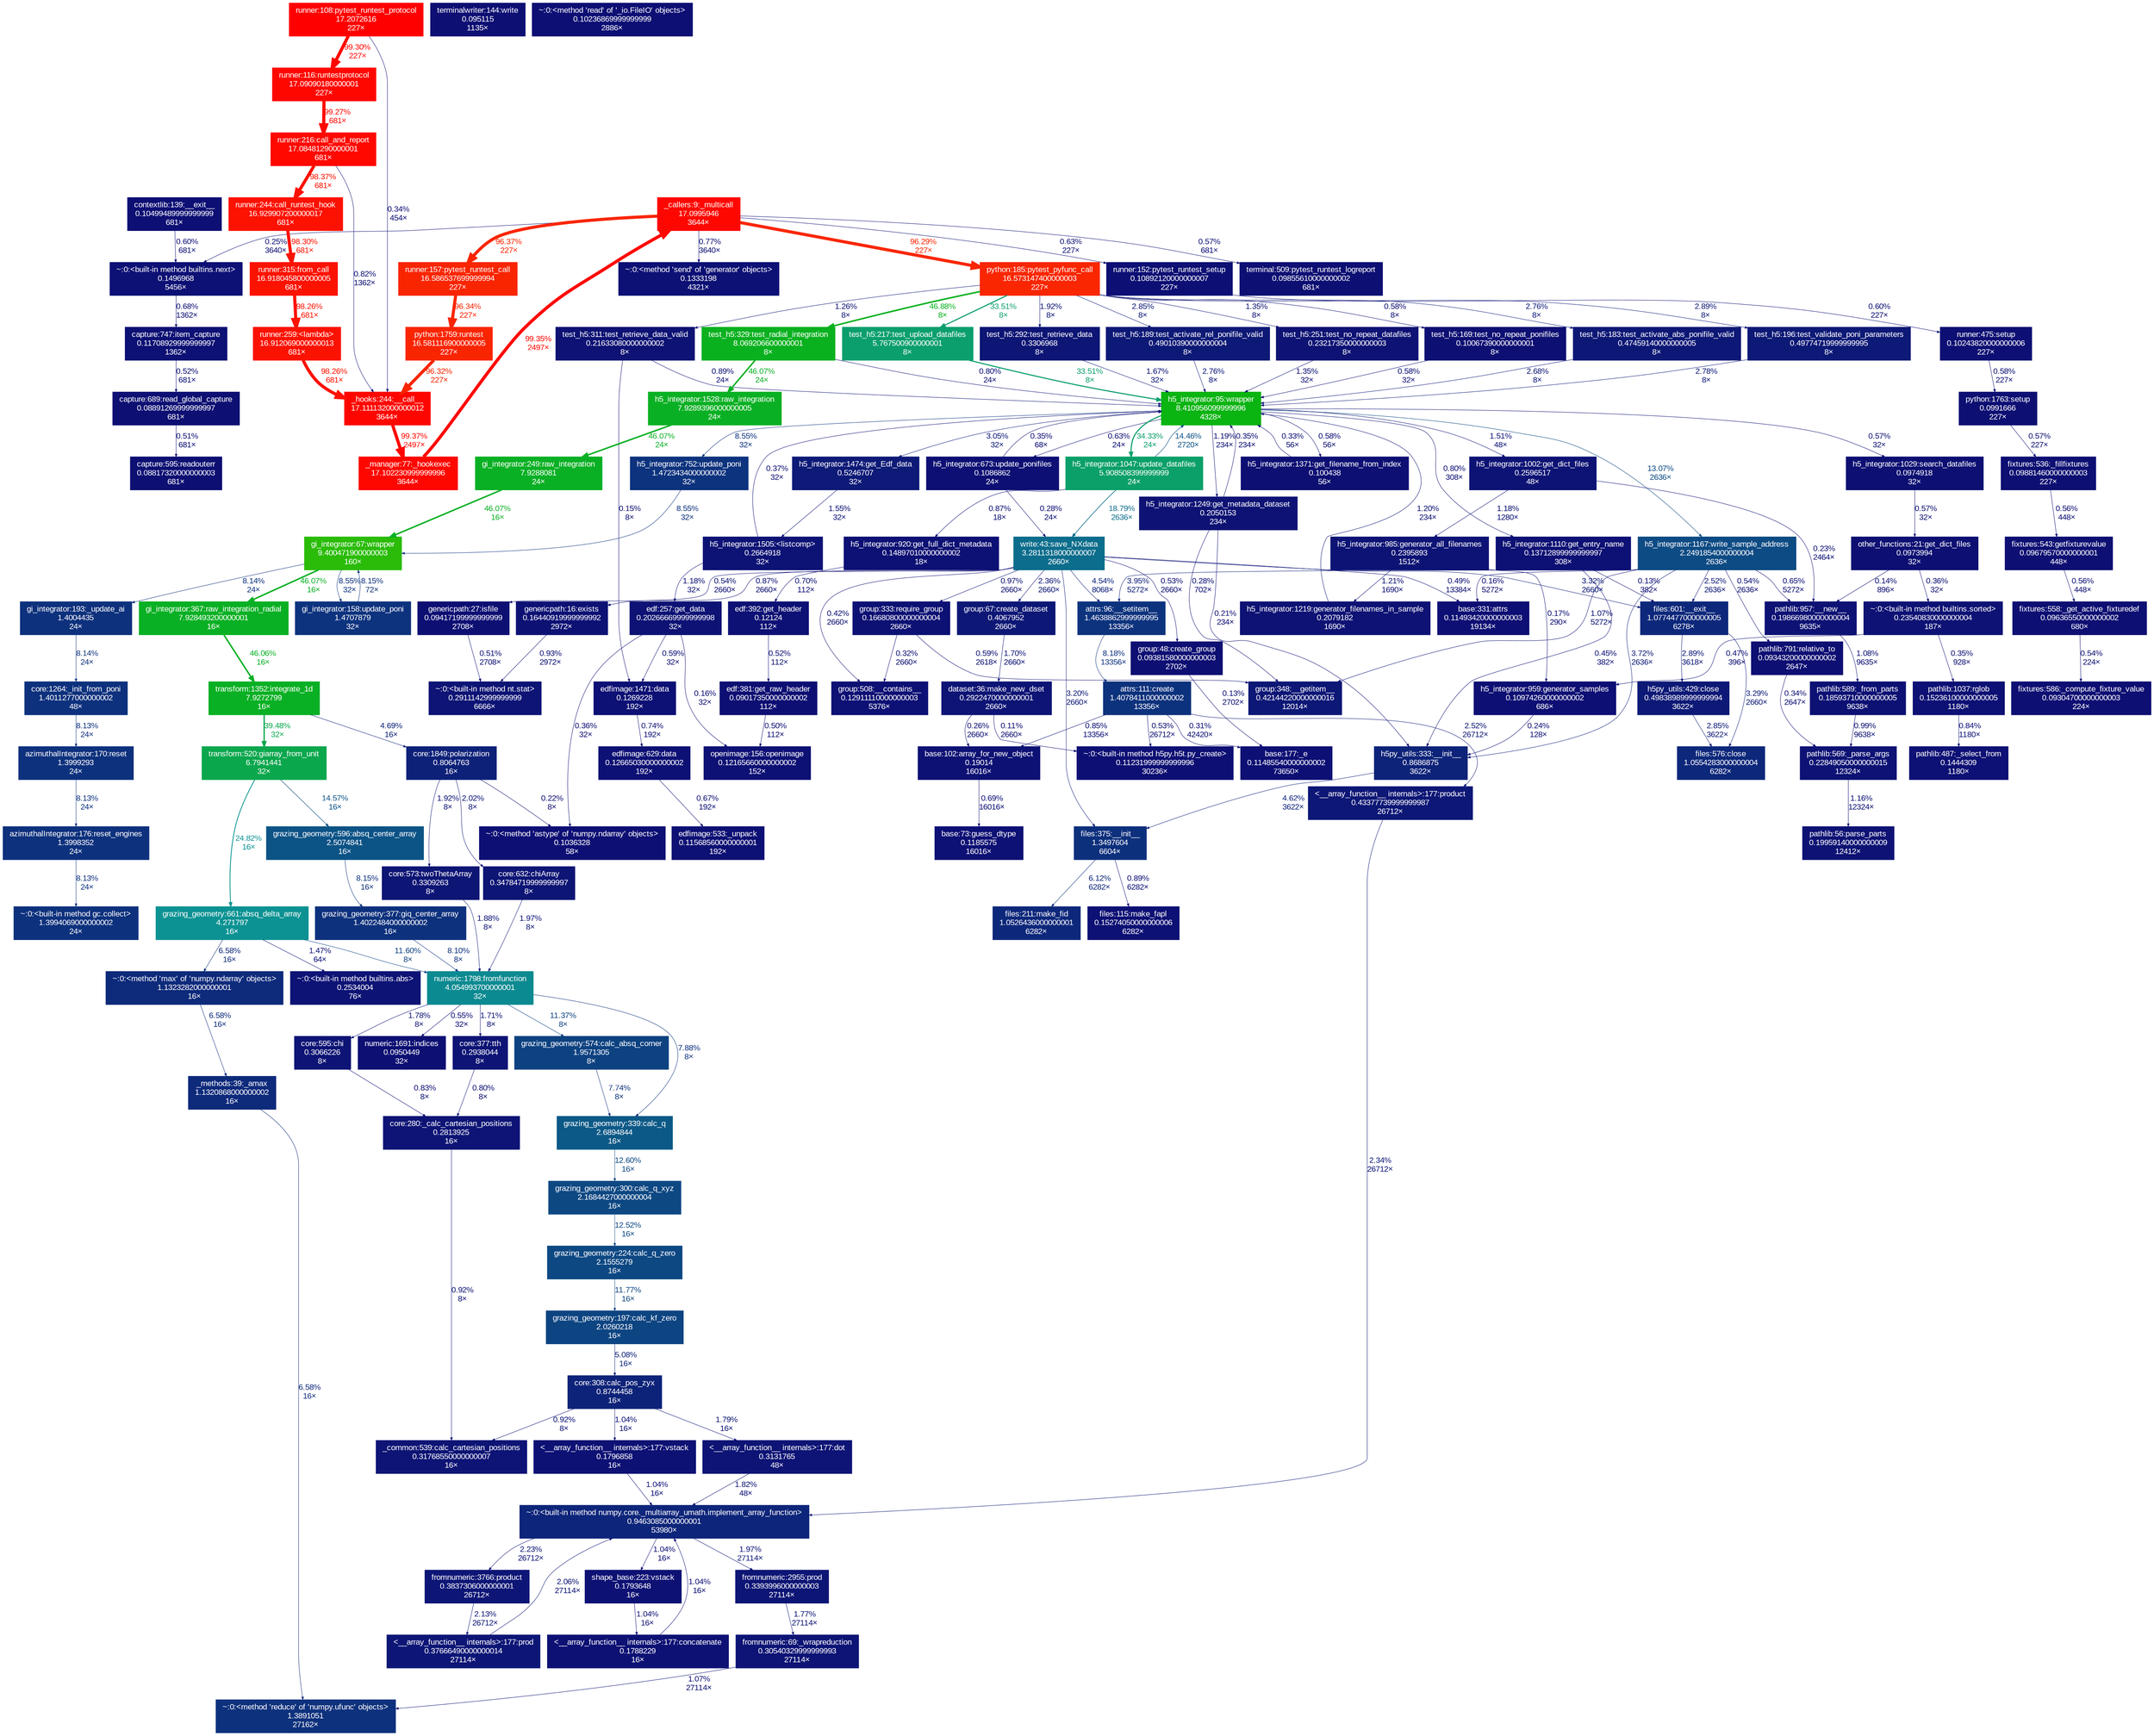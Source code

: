 digraph {
	graph [fontname=Arial, nodesep=0.125, ranksep=0.25];
	node [fontcolor=white, fontname=Arial, height=0, shape=box, style=filled, width=0];
	edge [fontname=Arial];
	66 [color="#0d0f74", fontcolor="#ffffff", fontsize="10.00", label="contextlib:139:__exit__\n0.10499489999999999\n681×", tooltip="C:\\ProgramData\\Anaconda3\\envs\\edgar\\lib\\contextlib.py"];
	66 -> 357 [arrowsize="0.35", color="#0d0f74", fontcolor="#0d0f74", fontsize="10.00", label="0.60%\n681×", labeldistance="0.50", penwidth="0.50"];
	67 [color="#0d1274", fontcolor="#ffffff", fontsize="10.00", label="pathlib:56:parse_parts\n0.19959140000000009\n12412×", tooltip="C:\\ProgramData\\Anaconda3\\envs\\edgar\\lib\\pathlib.py"];
	68 [color="#0d1274", fontcolor="#ffffff", fontsize="10.00", label="pathlib:569:_parse_args\n0.22849050000000015\n12324×", tooltip="C:\\ProgramData\\Anaconda3\\envs\\edgar\\lib\\pathlib.py"];
	68 -> 67 [arrowsize="0.35", color="#0d1274", fontcolor="#0d1274", fontsize="10.00", label="1.16%\n12324×", labeldistance="0.50", penwidth="0.50"];
	69 [color="#0d1074", fontcolor="#ffffff", fontsize="10.00", label="pathlib:1037:rglob\n0.15236100000000005\n1180×", tooltip="C:\\ProgramData\\Anaconda3\\envs\\edgar\\lib\\pathlib.py"];
	69 -> 114 [arrowsize="0.35", color="#0d1074", fontcolor="#0d1074", fontsize="10.00", label="0.84%\n1180×", labeldistance="0.50", penwidth="0.50"];
	76 [color="#0d0f73", fontcolor="#ffffff", fontsize="10.00", label="pathlib:791:relative_to\n0.09343200000000002\n2647×", tooltip="C:\\ProgramData\\Anaconda3\\envs\\edgar\\lib\\pathlib.py"];
	76 -> 68 [arrowsize="0.35", color="#0d0e73", fontcolor="#0d0e73", fontsize="10.00", label="0.34%\n2647×", labeldistance="0.50", penwidth="0.50"];
	80 [color="#ff0000", fontcolor="#ffffff", fontsize="10.00", label="runner:108:pytest_runtest_protocol\n17.2072616\n227×", tooltip="C:\\ProgramData\\Anaconda3\\envs\\edgar\\lib\\site-packages\\_pytest\\runner.py"];
	80 -> 229 [arrowsize="0.35", color="#0d0e73", fontcolor="#0d0e73", fontsize="10.00", label="0.34%\n454×", labeldistance="0.50", penwidth="0.50"];
	80 -> 276 [arrowsize="1.00", color="#fe0700", fontcolor="#fe0700", fontsize="10.00", label="99.30%\n227×", labeldistance="3.97", penwidth="3.97"];
	86 [color="#0d1174", fontcolor="#ffffff", fontsize="10.00", label="pathlib:589:_from_parts\n0.18593710000000005\n9638×", tooltip="C:\\ProgramData\\Anaconda3\\envs\\edgar\\lib\\pathlib.py"];
	86 -> 68 [arrowsize="0.35", color="#0d1174", fontcolor="#0d1174", fontsize="10.00", label="0.99%\n9638×", labeldistance="0.50", penwidth="0.50"];
	87 [color="#0d1274", fontcolor="#ffffff", fontsize="10.00", label="pathlib:957:__new__\n0.19866980000000004\n9635×", tooltip="C:\\ProgramData\\Anaconda3\\envs\\edgar\\lib\\pathlib.py"];
	87 -> 86 [arrowsize="0.35", color="#0d1174", fontcolor="#0d1174", fontsize="10.00", label="1.08%\n9635×", labeldistance="0.50", penwidth="0.50"];
	101 [color="#0d1475", fontcolor="#ffffff", fontsize="10.00", label="~:0:<built-in method nt.stat>\n0.2911142999999999\n6666×", tooltip="~"];
	114 [color="#0d1074", fontcolor="#ffffff", fontsize="10.00", label="pathlib:487:_select_from\n0.1444309\n1180×", tooltip="C:\\ProgramData\\Anaconda3\\envs\\edgar\\lib\\pathlib.py"];
	121 [color="#0d1074", fontcolor="#ffffff", fontsize="10.00", label="h5_integrator:920:get_full_dict_metadata\n0.14897010000000002\n18×", tooltip="C:\\Users\\edgar1993a\\Work Folders\\Documents\\Python\\pyxscat\\pyxscat\\h5_integrator.py"];
	121 -> 481 [arrowsize="0.35", color="#0d1074", fontcolor="#0d1074", fontsize="10.00", label="0.70%\n112×", labeldistance="0.50", penwidth="0.50"];
	124 [color="#0d1976", fontcolor="#ffffff", fontsize="10.00", label="test_h5:189:test_activate_rel_ponifile_valid\n0.49010390000000004\n8×", tooltip="C:\\Users\\edgar1993a\\Work Folders\\Documents\\Python\\pyxscat\\pyxscat\\test\\test_h5.py"];
	124 -> 156 [arrowsize="0.35", color="#0d1876", fontcolor="#0d1876", fontsize="10.00", label="2.76%\n8×", labeldistance="0.50", penwidth="0.50"];
	125 [color="#0d4b84", fontcolor="#ffffff", fontsize="10.00", label="h5_integrator:1167:write_sample_address\n2.2491854000000004\n2636×", tooltip="C:\\Users\\edgar1993a\\Work Folders\\Documents\\Python\\pyxscat\\pyxscat\\h5_integrator.py"];
	125 -> 76 [arrowsize="0.35", color="#0d0f73", fontcolor="#0d0f73", fontsize="10.00", label="0.54%\n2636×", labeldistance="0.50", penwidth="0.50"];
	125 -> 87 [arrowsize="0.35", color="#0d0f74", fontcolor="#0d0f74", fontsize="10.00", label="0.65%\n5272×", labeldistance="0.50", penwidth="0.50"];
	125 -> 469 [arrowsize="0.35", color="#0d1d78", fontcolor="#0d1d78", fontsize="10.00", label="3.72%\n2636×", labeldistance="0.50", penwidth="0.50"];
	125 -> 582 [arrowsize="0.35", color="#0d1174", fontcolor="#0d1174", fontsize="10.00", label="1.07%\n5272×", labeldistance="0.50", penwidth="0.50"];
	125 -> 662 [arrowsize="0.35", color="#0d0d73", fontcolor="#0d0d73", fontsize="10.00", label="0.16%\n5272×", labeldistance="0.50", penwidth="0.50"];
	125 -> 718 [arrowsize="0.35", color="#0d1776", fontcolor="#0d1776", fontsize="10.00", label="2.52%\n2636×", labeldistance="0.50", penwidth="0.50"];
	125 -> 740 [arrowsize="0.35", color="#0d1e78", fontcolor="#0d1e78", fontsize="10.00", label="3.95%\n5272×", labeldistance="0.50", penwidth="0.50"];
	130 [color="#0d0f73", fontcolor="#ffffff", fontsize="10.00", label="other_functions:21:get_dict_files\n0.0973994\n32×", tooltip="C:\\Users\\edgar1993a\\Work Folders\\Documents\\Python\\pyxscat\\pyxscat\\other\\other_functions.py"];
	130 -> 87 [arrowsize="0.35", color="#0d0d73", fontcolor="#0d0d73", fontsize="10.00", label="0.14%\n896×", labeldistance="0.50", penwidth="0.50"];
	130 -> 854 [arrowsize="0.35", color="#0d0e73", fontcolor="#0d0e73", fontsize="10.00", label="0.36%\n32×", labeldistance="0.50", penwidth="0.50"];
	131 [color="#0d1375", fontcolor="#ffffff", fontsize="10.00", label="h5_integrator:1002:get_dict_files\n0.2596517\n48×", tooltip="C:\\Users\\edgar1993a\\Work Folders\\Documents\\Python\\pyxscat\\pyxscat\\h5_integrator.py"];
	131 -> 87 [arrowsize="0.35", color="#0d0e73", fontcolor="#0d0e73", fontsize="10.00", label="0.23%\n2464×", labeldistance="0.50", penwidth="0.50"];
	131 -> 760 [arrowsize="0.35", color="#0d1274", fontcolor="#0d1274", fontsize="10.00", label="1.18%\n1280×", labeldistance="0.50", penwidth="0.50"];
	139 [color="#0d1074", fontcolor="#ffffff", fontsize="10.00", label="h5_integrator:1110:get_entry_name\n0.13712899999999997\n308×", tooltip="C:\\Users\\edgar1993a\\Work Folders\\Documents\\Python\\pyxscat\\pyxscat\\h5_integrator.py"];
	139 -> 469 [arrowsize="0.35", color="#0d0f73", fontcolor="#0d0f73", fontsize="10.00", label="0.45%\n382×", labeldistance="0.50", penwidth="0.50"];
	139 -> 718 [arrowsize="0.35", color="#0d0d73", fontcolor="#0d0d73", fontsize="10.00", label="0.13%\n382×", labeldistance="0.50", penwidth="0.50"];
	156 [color="#0ab411", fontcolor="#ffffff", fontsize="10.00", label="h5_integrator:95:wrapper\n8.410956099999996\n4328×", tooltip="C:\\Users\\edgar1993a\\Work Folders\\Documents\\Python\\pyxscat\\pyxscat\\h5_integrator.py"];
	156 -> 125 [arrowsize="0.36", color="#0d4b84", fontcolor="#0d4b84", fontsize="10.00", label="13.07%\n2636×", labeldistance="0.52", penwidth="0.52"];
	156 -> 131 [arrowsize="0.35", color="#0d1375", fontcolor="#0d1375", fontsize="10.00", label="1.51%\n48×", labeldistance="0.50", penwidth="0.50"];
	156 -> 139 [arrowsize="0.35", color="#0d1074", fontcolor="#0d1074", fontsize="10.00", label="0.80%\n308×", labeldistance="0.50", penwidth="0.50"];
	156 -> 160 [arrowsize="0.35", color="#0d0f74", fontcolor="#0d0f74", fontsize="10.00", label="0.63%\n24×", labeldistance="0.50", penwidth="0.50"];
	156 -> 165 [arrowsize="0.59", color="#0ba069", fontcolor="#0ba069", fontsize="10.00", label="34.33%\n24×", labeldistance="1.37", penwidth="1.37"];
	156 -> 167 [arrowsize="0.35", color="#0d1a77", fontcolor="#0d1a77", fontsize="10.00", label="3.05%\n32×", labeldistance="0.50", penwidth="0.50"];
	156 -> 600 [arrowsize="0.35", color="#0d337e", fontcolor="#0d337e", fontsize="10.00", label="8.55%\n32×", labeldistance="0.50", penwidth="0.50"];
	156 -> 608 [arrowsize="0.35", color="#0d0f73", fontcolor="#0d0f73", fontsize="10.00", label="0.58%\n56×", labeldistance="0.50", penwidth="0.50"];
	156 -> 738 [arrowsize="0.35", color="#0d1274", fontcolor="#0d1274", fontsize="10.00", label="1.19%\n234×", labeldistance="0.50", penwidth="0.50"];
	156 -> 1045 [arrowsize="0.35", color="#0d0f73", fontcolor="#0d0f73", fontsize="10.00", label="0.57%\n32×", labeldistance="0.50", penwidth="0.50"];
	159 [color="#2abc09", fontcolor="#ffffff", fontsize="10.00", label="gi_integrator:67:wrapper\n9.400471900000003\n160×", tooltip="C:\\Users\\edgar1993a\\Work Folders\\Documents\\Python\\pyxscat\\pyxscat\\gi_integrator.py"];
	159 -> 164 [arrowsize="0.35", color="#0d317d", fontcolor="#0d317d", fontsize="10.00", label="8.14%\n24×", labeldistance="0.50", penwidth="0.50"];
	159 -> 168 [arrowsize="0.68", color="#0ab024", fontcolor="#0ab024", fontsize="10.00", label="46.07%\n16×", labeldistance="1.84", penwidth="1.84"];
	159 -> 776 [arrowsize="0.35", color="#0d337e", fontcolor="#0d337e", fontsize="10.00", label="8.55%\n32×", labeldistance="0.50", penwidth="0.50"];
	160 [color="#0d0f74", fontcolor="#ffffff", fontsize="10.00", label="h5_integrator:673:update_ponifiles\n0.1086862\n24×", tooltip="C:\\Users\\edgar1993a\\Work Folders\\Documents\\Python\\pyxscat\\pyxscat\\h5_integrator.py"];
	160 -> 156 [arrowsize="0.35", color="#0d0e73", fontcolor="#0d0e73", fontsize="10.00", label="0.35%\n68×", labeldistance="0.50", penwidth="0.50"];
	160 -> 730 [arrowsize="0.35", color="#0d0e73", fontcolor="#0d0e73", fontsize="10.00", label="0.28%\n24×", labeldistance="0.50", penwidth="0.50"];
	164 [color="#0d317d", fontcolor="#ffffff", fontsize="10.00", label="gi_integrator:193:_update_ai\n1.4004435\n24×", tooltip="C:\\Users\\edgar1993a\\Work Folders\\Documents\\Python\\pyxscat\\pyxscat\\gi_integrator.py"];
	164 -> 747 [arrowsize="0.35", color="#0d317d", fontcolor="#0d317d", fontsize="10.00", label="8.14%\n24×", labeldistance="0.50", penwidth="0.50"];
	165 [color="#0ba069", fontcolor="#ffffff", fontsize="10.00", label="h5_integrator:1047:update_datafiles\n5.908508399999999\n24×", tooltip="C:\\Users\\edgar1993a\\Work Folders\\Documents\\Python\\pyxscat\\pyxscat\\h5_integrator.py"];
	165 -> 121 [arrowsize="0.35", color="#0d1074", fontcolor="#0d1074", fontsize="10.00", label="0.87%\n18×", labeldistance="0.50", penwidth="0.50"];
	165 -> 156 [arrowsize="0.38", color="#0c5285", fontcolor="#0c5285", fontsize="10.00", label="14.46%\n2720×", labeldistance="0.58", penwidth="0.58"];
	165 -> 730 [arrowsize="0.43", color="#0c6c8b", fontcolor="#0c6c8b", fontsize="10.00", label="18.79%\n2636×", labeldistance="0.75", penwidth="0.75"];
	167 [color="#0d1a77", fontcolor="#ffffff", fontsize="10.00", label="h5_integrator:1474:get_Edf_data\n0.5246707\n32×", tooltip="C:\\Users\\edgar1993a\\Work Folders\\Documents\\Python\\pyxscat\\pyxscat\\h5_integrator.py"];
	167 -> 769 [arrowsize="0.35", color="#0d1375", fontcolor="#0d1375", fontsize="10.00", label="1.55%\n32×", labeldistance="0.50", penwidth="0.50"];
	168 [color="#0ab024", fontcolor="#ffffff", fontsize="10.00", label="gi_integrator:367:raw_integration_radial\n7.928493200000001\n16×", tooltip="C:\\Users\\edgar1993a\\Work Folders\\Documents\\Python\\pyxscat\\pyxscat\\gi_integrator.py"];
	168 -> 535 [arrowsize="0.68", color="#0ab024", fontcolor="#0ab024", fontsize="10.00", label="46.06%\n16×", labeldistance="1.84", penwidth="1.84"];
	211 [color="#0d0f73", fontcolor="#ffffff", fontsize="10.00", label="terminalwriter:144:write\n0.095115\n1135×", tooltip="C:\\ProgramData\\Anaconda3\\envs\\edgar\\lib\\site-packages\\_pytest\\_io\\terminalwriter.py"];
	228 [color="#fe0700", fontcolor="#ffffff", fontsize="10.00", label="_manager:77:_hookexec\n17.102230999999996\n3644×", tooltip="C:\\ProgramData\\Anaconda3\\envs\\edgar\\lib\\site-packages\\pluggy\\_manager.py"];
	228 -> 230 [arrowsize="1.00", color="#fe0700", fontcolor="#fe0700", fontsize="10.00", label="99.35%\n2497×", labeldistance="3.97", penwidth="3.97"];
	229 [color="#fe0600", fontcolor="#ffffff", fontsize="10.00", label="_hooks:244:__call__\n17.111132000000012\n3644×", tooltip="C:\\ProgramData\\Anaconda3\\envs\\edgar\\lib\\site-packages\\pluggy\\_hooks.py"];
	229 -> 228 [arrowsize="1.00", color="#fe0700", fontcolor="#fe0700", fontsize="10.00", label="99.37%\n2497×", labeldistance="3.97", penwidth="3.97"];
	230 [color="#fe0700", fontcolor="#ffffff", fontsize="10.00", label="_callers:9:_multicall\n17.0995946\n3644×", tooltip="C:\\ProgramData\\Anaconda3\\envs\\edgar\\lib\\site-packages\\pluggy\\_callers.py"];
	230 -> 240 [arrowsize="0.35", color="#0d0f73", fontcolor="#0d0f73", fontsize="10.00", label="0.57%\n681×", labeldistance="0.50", penwidth="0.50"];
	230 -> 258 [arrowsize="0.98", color="#f92601", fontcolor="#f92601", fontsize="10.00", label="96.29%\n227×", labeldistance="3.85", penwidth="3.85"];
	230 -> 328 [arrowsize="0.35", color="#0d0f74", fontcolor="#0d0f74", fontsize="10.00", label="0.63%\n227×", labeldistance="0.50", penwidth="0.50"];
	230 -> 329 [arrowsize="0.98", color="#f92501", fontcolor="#f92501", fontsize="10.00", label="96.37%\n227×", labeldistance="3.85", penwidth="3.85"];
	230 -> 357 [arrowsize="0.35", color="#0d0e73", fontcolor="#0d0e73", fontsize="10.00", label="0.25%\n3640×", labeldistance="0.50", penwidth="0.50"];
	230 -> 358 [arrowsize="0.35", color="#0d1074", fontcolor="#0d1074", fontsize="10.00", label="0.77%\n3640×", labeldistance="0.50", penwidth="0.50"];
	237 [color="#fe0800", fontcolor="#ffffff", fontsize="10.00", label="runner:216:call_and_report\n17.08481290000001\n681×", tooltip="C:\\ProgramData\\Anaconda3\\envs\\edgar\\lib\\site-packages\\_pytest\\runner.py"];
	237 -> 229 [arrowsize="0.35", color="#0d1074", fontcolor="#0d1074", fontsize="10.00", label="0.82%\n1362×", labeldistance="0.50", penwidth="0.50"];
	237 -> 277 [arrowsize="0.99", color="#fd1100", fontcolor="#fd1100", fontsize="10.00", label="98.37%\n681×", labeldistance="3.93", penwidth="3.93"];
	238 [color="#fc1200", fontcolor="#ffffff", fontsize="10.00", label="runner:259:<lambda>\n16.912069000000013\n681×", tooltip="C:\\ProgramData\\Anaconda3\\envs\\edgar\\lib\\site-packages\\_pytest\\runner.py"];
	238 -> 229 [arrowsize="0.99", color="#fc1200", fontcolor="#fc1200", fontsize="10.00", label="98.26%\n681×", labeldistance="3.93", penwidth="3.93"];
	239 [color="#f92501", fontcolor="#ffffff", fontsize="10.00", label="python:1759:runtest\n16.581116900000005\n227×", tooltip="C:\\ProgramData\\Anaconda3\\envs\\edgar\\lib\\site-packages\\_pytest\\python.py"];
	239 -> 229 [arrowsize="0.98", color="#f92501", fontcolor="#f92501", fontsize="10.00", label="96.32%\n227×", labeldistance="3.85", penwidth="3.85"];
	240 [color="#0d0f73", fontcolor="#ffffff", fontsize="10.00", label="terminal:509:pytest_runtest_logreport\n0.09855610000000002\n681×", tooltip="C:\\ProgramData\\Anaconda3\\envs\\edgar\\lib\\site-packages\\_pytest\\terminal.py"];
	258 [color="#f92601", fontcolor="#ffffff", fontsize="10.00", label="python:185:pytest_pyfunc_call\n16.573147400000003\n227×", tooltip="C:\\ProgramData\\Anaconda3\\envs\\edgar\\lib\\site-packages\\_pytest\\python.py"];
	258 -> 124 [arrowsize="0.35", color="#0d1976", fontcolor="#0d1976", fontsize="10.00", label="2.85%\n8×", labeldistance="0.50", penwidth="0.50"];
	258 -> 460 [arrowsize="0.35", color="#0d1274", fontcolor="#0d1274", fontsize="10.00", label="1.35%\n8×", labeldistance="0.50", penwidth="0.50"];
	258 -> 626 [arrowsize="0.35", color="#0d0f73", fontcolor="#0d0f73", fontsize="10.00", label="0.58%\n8×", labeldistance="0.50", penwidth="0.50"];
	258 -> 757 [arrowsize="0.35", color="#0d1876", fontcolor="#0d1876", fontsize="10.00", label="2.76%\n8×", labeldistance="0.50", penwidth="0.50"];
	258 -> 758 [arrowsize="0.35", color="#0d1976", fontcolor="#0d1976", fontsize="10.00", label="2.89%\n8×", labeldistance="0.50", penwidth="0.50"];
	258 -> 761 [arrowsize="0.58", color="#0b9f6d", fontcolor="#0b9f6d", fontsize="10.00", label="33.51%\n8×", labeldistance="1.34", penwidth="1.34"];
	258 -> 770 [arrowsize="0.35", color="#0d1575", fontcolor="#0d1575", fontsize="10.00", label="1.92%\n8×", labeldistance="0.50", penwidth="0.50"];
	258 -> 771 [arrowsize="0.35", color="#0d1274", fontcolor="#0d1274", fontsize="10.00", label="1.26%\n8×", labeldistance="0.50", penwidth="0.50"];
	258 -> 772 [arrowsize="0.68", color="#0ab11f", fontcolor="#0ab11f", fontsize="10.00", label="46.88%\n8×", labeldistance="1.88", penwidth="1.88"];
	276 [color="#fe0700", fontcolor="#ffffff", fontsize="10.00", label="runner:116:runtestprotocol\n17.09090180000001\n227×", tooltip="C:\\ProgramData\\Anaconda3\\envs\\edgar\\lib\\site-packages\\_pytest\\runner.py"];
	276 -> 237 [arrowsize="1.00", color="#fe0800", fontcolor="#fe0800", fontsize="10.00", label="99.27%\n681×", labeldistance="3.97", penwidth="3.97"];
	277 [color="#fd1100", fontcolor="#ffffff", fontsize="10.00", label="runner:244:call_runtest_hook\n16.929907200000017\n681×", tooltip="C:\\ProgramData\\Anaconda3\\envs\\edgar\\lib\\site-packages\\_pytest\\runner.py"];
	277 -> 332 [arrowsize="0.99", color="#fc1200", fontcolor="#fc1200", fontsize="10.00", label="98.30%\n681×", labeldistance="3.93", penwidth="3.93"];
	294 [color="#0d0f74", fontcolor="#ffffff", fontsize="10.00", label="runner:475:setup\n0.10243820000000006\n227×", tooltip="C:\\ProgramData\\Anaconda3\\envs\\edgar\\lib\\site-packages\\_pytest\\runner.py"];
	294 -> 319 [arrowsize="0.35", color="#0d0f73", fontcolor="#0d0f73", fontsize="10.00", label="0.58%\n227×", labeldistance="0.50", penwidth="0.50"];
	309 [color="#0d1074", fontcolor="#ffffff", fontsize="10.00", label="capture:747:item_capture\n0.11708929999999997\n1362×", tooltip="C:\\ProgramData\\Anaconda3\\envs\\edgar\\lib\\site-packages\\_pytest\\capture.py"];
	309 -> 354 [arrowsize="0.35", color="#0d0f73", fontcolor="#0d0f73", fontsize="10.00", label="0.52%\n681×", labeldistance="0.50", penwidth="0.50"];
	318 [color="#0d0f73", fontcolor="#ffffff", fontsize="10.00", label="fixtures:536:_fillfixtures\n0.09881460000000003\n227×", tooltip="C:\\ProgramData\\Anaconda3\\envs\\edgar\\lib\\site-packages\\_pytest\\fixtures.py"];
	318 -> 790 [arrowsize="0.35", color="#0d0f73", fontcolor="#0d0f73", fontsize="10.00", label="0.56%\n448×", labeldistance="0.50", penwidth="0.50"];
	319 [color="#0d0f73", fontcolor="#ffffff", fontsize="10.00", label="python:1763:setup\n0.0991666\n227×", tooltip="C:\\ProgramData\\Anaconda3\\envs\\edgar\\lib\\site-packages\\_pytest\\python.py"];
	319 -> 318 [arrowsize="0.35", color="#0d0f73", fontcolor="#0d0f73", fontsize="10.00", label="0.57%\n227×", labeldistance="0.50", penwidth="0.50"];
	328 [color="#0d0f74", fontcolor="#ffffff", fontsize="10.00", label="runner:152:pytest_runtest_setup\n0.10892120000000007\n227×", tooltip="C:\\ProgramData\\Anaconda3\\envs\\edgar\\lib\\site-packages\\_pytest\\runner.py"];
	328 -> 294 [arrowsize="0.35", color="#0d0f74", fontcolor="#0d0f74", fontsize="10.00", label="0.60%\n227×", labeldistance="0.50", penwidth="0.50"];
	329 [color="#f92501", fontcolor="#ffffff", fontsize="10.00", label="runner:157:pytest_runtest_call\n16.586537699999994\n227×", tooltip="C:\\ProgramData\\Anaconda3\\envs\\edgar\\lib\\site-packages\\_pytest\\runner.py"];
	329 -> 239 [arrowsize="0.98", color="#f92501", fontcolor="#f92501", fontsize="10.00", label="96.34%\n227×", labeldistance="3.85", penwidth="3.85"];
	332 [color="#fc1200", fontcolor="#ffffff", fontsize="10.00", label="runner:315:from_call\n16.918045800000005\n681×", tooltip="C:\\ProgramData\\Anaconda3\\envs\\edgar\\lib\\site-packages\\_pytest\\runner.py"];
	332 -> 238 [arrowsize="0.99", color="#fc1200", fontcolor="#fc1200", fontsize="10.00", label="98.26%\n681×", labeldistance="3.93", penwidth="3.93"];
	349 [color="#0d0f73", fontcolor="#ffffff", fontsize="10.00", label="capture:595:readouterr\n0.08817320000000003\n681×", tooltip="C:\\ProgramData\\Anaconda3\\envs\\edgar\\lib\\site-packages\\_pytest\\capture.py"];
	354 [color="#0d0f73", fontcolor="#ffffff", fontsize="10.00", label="capture:689:read_global_capture\n0.08891269999999997\n681×", tooltip="C:\\ProgramData\\Anaconda3\\envs\\edgar\\lib\\site-packages\\_pytest\\capture.py"];
	354 -> 349 [arrowsize="0.35", color="#0d0f73", fontcolor="#0d0f73", fontsize="10.00", label="0.51%\n681×", labeldistance="0.50", penwidth="0.50"];
	357 [color="#0d1074", fontcolor="#ffffff", fontsize="10.00", label="~:0:<built-in method builtins.next>\n0.1496968\n5456×", tooltip="~"];
	357 -> 309 [arrowsize="0.35", color="#0d1074", fontcolor="#0d1074", fontsize="10.00", label="0.68%\n1362×", labeldistance="0.50", penwidth="0.50"];
	358 [color="#0d1074", fontcolor="#ffffff", fontsize="10.00", label="~:0:<method 'send' of 'generator' objects>\n0.1333198\n4321×", tooltip="~"];
	406 [color="#0d0f73", fontcolor="#ffffff", fontsize="10.00", label="genericpath:27:isfile\n0.09417199999999999\n2708×", tooltip="C:\\ProgramData\\Anaconda3\\envs\\edgar\\lib\\genericpath.py"];
	406 -> 101 [arrowsize="0.35", color="#0d0f73", fontcolor="#0d0f73", fontsize="10.00", label="0.51%\n2708×", labeldistance="0.50", penwidth="0.50"];
	407 [color="#0d1174", fontcolor="#ffffff", fontsize="10.00", label="genericpath:16:exists\n0.16440919999999992\n2972×", tooltip="C:\\ProgramData\\Anaconda3\\envs\\edgar\\lib\\genericpath.py"];
	407 -> 101 [arrowsize="0.35", color="#0d1174", fontcolor="#0d1174", fontsize="10.00", label="0.93%\n2972×", labeldistance="0.50", penwidth="0.50"];
	435 [color="#0d0f74", fontcolor="#ffffff", fontsize="10.00", label="~:0:<method 'read' of '_io.FileIO' objects>\n0.10236869999999999\n2886×", tooltip="~"];
	440 [color="#0d1074", fontcolor="#ffffff", fontsize="10.00", label="edfimage:533:_unpack\n0.11568560000000001\n192×", tooltip="C:\\ProgramData\\Anaconda3\\envs\\edgar\\lib\\site-packages\\fabio\\edfimage.py"];
	460 [color="#0d1274", fontcolor="#ffffff", fontsize="10.00", label="test_h5:251:test_no_repeat_datafiles\n0.23217350000000003\n8×", tooltip="C:\\Users\\edgar1993a\\Work Folders\\Documents\\Python\\pyxscat\\pyxscat\\test\\test_h5.py"];
	460 -> 156 [arrowsize="0.35", color="#0d1274", fontcolor="#0d1274", fontsize="10.00", label="1.35%\n32×", labeldistance="0.50", penwidth="0.50"];
	465 [color="#0d1575", fontcolor="#ffffff", fontsize="10.00", label="core:573:twoThetaArray\n0.3309263\n8×", tooltip="C:\\ProgramData\\Anaconda3\\envs\\edgar\\lib\\site-packages\\pyFAI\\geometry\\core.py"];
	465 -> 1104 [arrowsize="0.35", color="#0d1575", fontcolor="#0d1575", fontsize="10.00", label="1.88%\n8×", labeldistance="0.50", penwidth="0.50"];
	466 [color="#0d1575", fontcolor="#ffffff", fontsize="10.00", label="core:632:chiArray\n0.34784719999999997\n8×", tooltip="C:\\ProgramData\\Anaconda3\\envs\\edgar\\lib\\site-packages\\pyFAI\\geometry\\core.py"];
	466 -> 1104 [arrowsize="0.35", color="#0d1575", fontcolor="#0d1575", fontsize="10.00", label="1.97%\n8×", labeldistance="0.50", penwidth="0.50"];
	467 [color="#0d2179", fontcolor="#ffffff", fontsize="10.00", label="core:1849:polarization\n0.8064763\n16×", tooltip="C:\\ProgramData\\Anaconda3\\envs\\edgar\\lib\\site-packages\\pyFAI\\geometry\\core.py"];
	467 -> 465 [arrowsize="0.35", color="#0d1575", fontcolor="#0d1575", fontsize="10.00", label="1.92%\n8×", labeldistance="0.50", penwidth="0.50"];
	467 -> 466 [arrowsize="0.35", color="#0d1575", fontcolor="#0d1575", fontsize="10.00", label="2.02%\n8×", labeldistance="0.50", penwidth="0.50"];
	467 -> 1096 [arrowsize="0.35", color="#0d0e73", fontcolor="#0d0e73", fontsize="10.00", label="0.22%\n8×", labeldistance="0.50", penwidth="0.50"];
	469 [color="#0d2379", fontcolor="#ffffff", fontsize="10.00", label="h5py_utils:333:__init__\n0.8686875\n3622×", tooltip="C:\\ProgramData\\Anaconda3\\envs\\edgar\\lib\\site-packages\\silx\\io\\h5py_utils.py"];
	469 -> 564 [arrowsize="0.35", color="#0d2179", fontcolor="#0d2179", fontsize="10.00", label="4.62%\n3622×", labeldistance="0.50", penwidth="0.50"];
	474 [color="#0d317d", fontcolor="#ffffff", fontsize="10.00", label="azimuthalIntegrator:176:reset_engines\n1.3998352\n24×", tooltip="C:\\ProgramData\\Anaconda3\\envs\\edgar\\lib\\site-packages\\pyFAI\\azimuthalIntegrator.py"];
	474 -> 983 [arrowsize="0.35", color="#0d317d", fontcolor="#0d317d", fontsize="10.00", label="8.13%\n24×", labeldistance="0.50", penwidth="0.50"];
	479 [color="#0d1475", fontcolor="#ffffff", fontsize="10.00", label="fromnumeric:69:_wrapreduction\n0.30540329999999993\n27114×", tooltip="C:\\ProgramData\\Anaconda3\\envs\\edgar\\lib\\site-packages\\numpy\\core\\fromnumeric.py"];
	479 -> 817 [arrowsize="0.35", color="#0d1174", fontcolor="#0d1174", fontsize="10.00", label="1.07%\n27114×", labeldistance="0.50", penwidth="0.50"];
	481 [color="#0d1074", fontcolor="#ffffff", fontsize="10.00", label="edf:392:get_header\n0.12124\n112×", tooltip="C:\\Users\\edgar1993a\\Work Folders\\Documents\\Python\\pyxscat\\pyxscat\\edf.py"];
	481 -> 1032 [arrowsize="0.35", color="#0d0f73", fontcolor="#0d0f73", fontsize="10.00", label="0.52%\n112×", labeldistance="0.50", penwidth="0.50"];
	535 [color="#0ab024", fontcolor="#ffffff", fontsize="10.00", label="transform:1352:integrate_1d\n7.9272799\n16×", tooltip="C:\\ProgramData\\Anaconda3\\envs\\edgar\\lib\\site-packages\\pygix\\transform.py"];
	535 -> 467 [arrowsize="0.35", color="#0d2179", fontcolor="#0d2179", fontsize="10.00", label="4.69%\n16×", labeldistance="0.50", penwidth="0.50"];
	535 -> 1160 [arrowsize="0.63", color="#0ba74d", fontcolor="#0ba74d", fontsize="10.00", label="39.48%\n32×", labeldistance="1.58", penwidth="1.58"];
	564 [color="#0d307d", fontcolor="#ffffff", fontsize="10.00", label="files:375:__init__\n1.3497604\n6604×", tooltip="C:\\ProgramData\\Anaconda3\\envs\\edgar\\lib\\site-packages\\h5py\\_hl\\files.py"];
	564 -> 660 [arrowsize="0.35", color="#0d287b", fontcolor="#0d287b", fontsize="10.00", label="6.12%\n6282×", labeldistance="0.50", penwidth="0.50"];
	564 -> 728 [arrowsize="0.35", color="#0d1074", fontcolor="#0d1074", fontsize="10.00", label="0.89%\n6282×", labeldistance="0.50", penwidth="0.50"];
	578 [color="#0d1074", fontcolor="#ffffff", fontsize="10.00", label="base:73:guess_dtype\n0.1185575\n16016×", tooltip="C:\\ProgramData\\Anaconda3\\envs\\edgar\\lib\\site-packages\\h5py\\_hl\\base.py"];
	579 [color="#0d1174", fontcolor="#ffffff", fontsize="10.00", label="base:102:array_for_new_object\n0.19014\n16016×", tooltip="C:\\ProgramData\\Anaconda3\\envs\\edgar\\lib\\site-packages\\h5py\\_hl\\base.py"];
	579 -> 578 [arrowsize="0.35", color="#0d1074", fontcolor="#0d1074", fontsize="10.00", label="0.69%\n16016×", labeldistance="0.50", penwidth="0.50"];
	580 [color="#0d0f74", fontcolor="#ffffff", fontsize="10.00", label="base:177:_e\n0.11485540000000002\n73650×", tooltip="C:\\ProgramData\\Anaconda3\\envs\\edgar\\lib\\site-packages\\h5py\\_hl\\base.py"];
	582 [color="#0d1776", fontcolor="#ffffff", fontsize="10.00", label="group:348:__getitem__\n0.42144220000000016\n12014×", tooltip="C:\\ProgramData\\Anaconda3\\envs\\edgar\\lib\\site-packages\\h5py\\_hl\\group.py"];
	583 [color="#0d327d", fontcolor="#ffffff", fontsize="10.00", label="attrs:111:create\n1.4078411000000002\n13356×", tooltip="C:\\ProgramData\\Anaconda3\\envs\\edgar\\lib\\site-packages\\h5py\\_hl\\attrs.py"];
	583 -> 579 [arrowsize="0.35", color="#0d1074", fontcolor="#0d1074", fontsize="10.00", label="0.85%\n13356×", labeldistance="0.50", penwidth="0.50"];
	583 -> 580 [arrowsize="0.35", color="#0d0e73", fontcolor="#0d0e73", fontsize="10.00", label="0.31%\n42420×", labeldistance="0.50", penwidth="0.50"];
	583 -> 703 [arrowsize="0.35", color="#0d1776", fontcolor="#0d1776", fontsize="10.00", label="2.52%\n26712×", labeldistance="0.50", penwidth="0.50"];
	583 -> 821 [arrowsize="0.35", color="#0d0f73", fontcolor="#0d0f73", fontsize="10.00", label="0.53%\n26712×", labeldistance="0.50", penwidth="0.50"];
	594 [color="#0d1475", fontcolor="#ffffff", fontsize="10.00", label="dataset:36:make_new_dset\n0.2922470000000001\n2660×", tooltip="C:\\ProgramData\\Anaconda3\\envs\\edgar\\lib\\site-packages\\h5py\\_hl\\dataset.py"];
	594 -> 579 [arrowsize="0.35", color="#0d0e73", fontcolor="#0d0e73", fontsize="10.00", label="0.26%\n2660×", labeldistance="0.50", penwidth="0.50"];
	594 -> 821 [arrowsize="0.35", color="#0d0d73", fontcolor="#0d0d73", fontsize="10.00", label="0.11%\n2660×", labeldistance="0.50", penwidth="0.50"];
	600 [color="#0d337e", fontcolor="#ffffff", fontsize="10.00", label="h5_integrator:752:update_poni\n1.4723434000000002\n32×", tooltip="C:\\Users\\edgar1993a\\Work Folders\\Documents\\Python\\pyxscat\\pyxscat\\h5_integrator.py"];
	600 -> 159 [arrowsize="0.35", color="#0d337e", fontcolor="#0d337e", fontsize="10.00", label="8.55%\n32×", labeldistance="0.50", penwidth="0.50"];
	605 [color="#0d1174", fontcolor="#ffffff", fontsize="10.00", label="group:333:require_group\n0.16680800000000004\n2660×", tooltip="C:\\ProgramData\\Anaconda3\\envs\\edgar\\lib\\site-packages\\h5py\\_hl\\group.py"];
	605 -> 582 [arrowsize="0.35", color="#0d0f74", fontcolor="#0d0f74", fontsize="10.00", label="0.59%\n2618×", labeldistance="0.50", penwidth="0.50"];
	605 -> 664 [arrowsize="0.35", color="#0d0e73", fontcolor="#0d0e73", fontsize="10.00", label="0.32%\n2660×", labeldistance="0.50", penwidth="0.50"];
	607 [color="#0d1074", fontcolor="#ffffff", fontsize="10.00", label="openimage:156:openimage\n0.12165660000000002\n152×", tooltip="C:\\ProgramData\\Anaconda3\\envs\\edgar\\lib\\site-packages\\fabio\\openimage.py"];
	608 [color="#0d0f73", fontcolor="#ffffff", fontsize="10.00", label="h5_integrator:1371:get_filename_from_index\n0.100438\n56×", tooltip="C:\\Users\\edgar1993a\\Work Folders\\Documents\\Python\\pyxscat\\pyxscat\\h5_integrator.py"];
	608 -> 156 [arrowsize="0.35", color="#0d0e73", fontcolor="#0d0e73", fontsize="10.00", label="0.33%\n56×", labeldistance="0.50", penwidth="0.50"];
	610 [color="#0d1174", fontcolor="#ffffff", fontsize="10.00", label="shape_base:223:vstack\n0.1793648\n16×", tooltip="C:\\ProgramData\\Anaconda3\\envs\\edgar\\lib\\site-packages\\numpy\\core\\shape_base.py"];
	610 -> 809 [arrowsize="0.35", color="#0d1174", fontcolor="#0d1174", fontsize="10.00", label="1.04%\n16×", labeldistance="0.50", penwidth="0.50"];
	626 [color="#0d0f73", fontcolor="#ffffff", fontsize="10.00", label="test_h5:169:test_no_repeat_ponifiles\n0.10067390000000001\n8×", tooltip="C:\\Users\\edgar1993a\\Work Folders\\Documents\\Python\\pyxscat\\pyxscat\\test\\test_h5.py"];
	626 -> 156 [arrowsize="0.35", color="#0d0f73", fontcolor="#0d0f73", fontsize="10.00", label="0.58%\n32×", labeldistance="0.50", penwidth="0.50"];
	638 [color="#0d0f73", fontcolor="#ffffff", fontsize="10.00", label="numeric:1691:indices\n0.0950449\n32×", tooltip="C:\\ProgramData\\Anaconda3\\envs\\edgar\\lib\\site-packages\\numpy\\core\\numeric.py"];
	660 [color="#0d287b", fontcolor="#ffffff", fontsize="10.00", label="files:211:make_fid\n1.0526436000000001\n6282×", tooltip="C:\\ProgramData\\Anaconda3\\envs\\edgar\\lib\\site-packages\\h5py\\_hl\\files.py"];
	662 [color="#0d0f74", fontcolor="#ffffff", fontsize="10.00", label="base:331:attrs\n0.11493420000000003\n19134×", tooltip="C:\\ProgramData\\Anaconda3\\envs\\edgar\\lib\\site-packages\\h5py\\_hl\\base.py"];
	663 [color="#0d0f73", fontcolor="#ffffff", fontsize="10.00", label="group:48:create_group\n0.09381580000000003\n2702×", tooltip="C:\\ProgramData\\Anaconda3\\envs\\edgar\\lib\\site-packages\\h5py\\_hl\\group.py"];
	663 -> 580 [arrowsize="0.35", color="#0d0d73", fontcolor="#0d0d73", fontsize="10.00", label="0.13%\n2702×", labeldistance="0.50", penwidth="0.50"];
	664 [color="#0d1074", fontcolor="#ffffff", fontsize="10.00", label="group:508:__contains__\n0.12911110000000003\n5376×", tooltip="C:\\ProgramData\\Anaconda3\\envs\\edgar\\lib\\site-packages\\h5py\\_hl\\group.py"];
	668 [color="#0d0f73", fontcolor="#ffffff", fontsize="10.00", label="fixtures:586:_compute_fixture_value\n0.09304700000000003\n224×", tooltip="C:\\ProgramData\\Anaconda3\\envs\\edgar\\lib\\site-packages\\_pytest\\fixtures.py"];
	696 [color="#0d317d", fontcolor="#ffffff", fontsize="10.00", label="grazing_geometry:377:giq_center_array\n1.4022484000000002\n16×", tooltip="C:\\ProgramData\\Anaconda3\\envs\\edgar\\lib\\site-packages\\pygix\\grazing_geometry.py"];
	696 -> 1104 [arrowsize="0.35", color="#0d317d", fontcolor="#0d317d", fontsize="10.00", label="8.10%\n8×", labeldistance="0.50", penwidth="0.50"];
	697 [color="#0c9293", fontcolor="#ffffff", fontsize="10.00", label="grazing_geometry:661:absq_delta_array\n4.271797\n16×", tooltip="C:\\ProgramData\\Anaconda3\\envs\\edgar\\lib\\site-packages\\pygix\\grazing_geometry.py"];
	697 -> 1104 [arrowsize="0.35", color="#0d4382", fontcolor="#0d4382", fontsize="10.00", label="11.60%\n8×", labeldistance="0.50", penwidth="0.50"];
	697 -> 1109 [arrowsize="0.35", color="#0d2a7b", fontcolor="#0d2a7b", fontsize="10.00", label="6.58%\n16×", labeldistance="0.50", penwidth="0.50"];
	697 -> 1188 [arrowsize="0.35", color="#0d1375", fontcolor="#0d1375", fontsize="10.00", label="1.47%\n64×", labeldistance="0.50", penwidth="0.50"];
	700 [color="#0d1575", fontcolor="#ffffff", fontsize="10.00", label="fromnumeric:2955:prod\n0.3393996000000003\n27114×", tooltip="C:\\ProgramData\\Anaconda3\\envs\\edgar\\lib\\site-packages\\numpy\\core\\fromnumeric.py"];
	700 -> 479 [arrowsize="0.35", color="#0d1475", fontcolor="#0d1475", fontsize="10.00", label="1.77%\n27114×", labeldistance="0.50", penwidth="0.50"];
	702 [color="#0d1676", fontcolor="#ffffff", fontsize="10.00", label="<__array_function__ internals>:177:prod\n0.37666490000000014\n27114×", tooltip="<__array_function__ internals>"];
	702 -> 704 [arrowsize="0.35", color="#0d1575", fontcolor="#0d1575", fontsize="10.00", label="2.06%\n27114×", labeldistance="0.50", penwidth="0.50"];
	703 [color="#0d1776", fontcolor="#ffffff", fontsize="10.00", label="<__array_function__ internals>:177:product\n0.43377739999999987\n26712×", tooltip="<__array_function__ internals>"];
	703 -> 704 [arrowsize="0.35", color="#0d1776", fontcolor="#0d1776", fontsize="10.00", label="2.34%\n26712×", labeldistance="0.50", penwidth="0.50"];
	704 [color="#0d257a", fontcolor="#ffffff", fontsize="10.00", label="~:0:<built-in method numpy.core._multiarray_umath.implement_array_function>\n0.9463085000000001\n53980×", tooltip="~"];
	704 -> 610 [arrowsize="0.35", color="#0d1174", fontcolor="#0d1174", fontsize="10.00", label="1.04%\n16×", labeldistance="0.50", penwidth="0.50"];
	704 -> 700 [arrowsize="0.35", color="#0d1575", fontcolor="#0d1575", fontsize="10.00", label="1.97%\n27114×", labeldistance="0.50", penwidth="0.50"];
	704 -> 705 [arrowsize="0.35", color="#0d1676", fontcolor="#0d1676", fontsize="10.00", label="2.23%\n26712×", labeldistance="0.50", penwidth="0.50"];
	705 [color="#0d1676", fontcolor="#ffffff", fontsize="10.00", label="fromnumeric:3766:product\n0.3837306000000001\n26712×", tooltip="C:\\ProgramData\\Anaconda3\\envs\\edgar\\lib\\site-packages\\numpy\\core\\fromnumeric.py"];
	705 -> 702 [arrowsize="0.35", color="#0d1675", fontcolor="#0d1675", fontsize="10.00", label="2.13%\n26712×", labeldistance="0.50", penwidth="0.50"];
	714 [color="#0d1776", fontcolor="#ffffff", fontsize="10.00", label="group:67:create_dataset\n0.4067952\n2660×", tooltip="C:\\ProgramData\\Anaconda3\\envs\\edgar\\lib\\site-packages\\h5py\\_hl\\group.py"];
	714 -> 594 [arrowsize="0.35", color="#0d1475", fontcolor="#0d1475", fontsize="10.00", label="1.70%\n2660×", labeldistance="0.50", penwidth="0.50"];
	717 [color="#0d287b", fontcolor="#ffffff", fontsize="10.00", label="files:576:close\n1.0554283000000004\n6282×", tooltip="C:\\ProgramData\\Anaconda3\\envs\\edgar\\lib\\site-packages\\h5py\\_hl\\files.py"];
	718 [color="#0d287b", fontcolor="#ffffff", fontsize="10.00", label="files:601:__exit__\n1.0774477000000005\n6278×", tooltip="C:\\ProgramData\\Anaconda3\\envs\\edgar\\lib\\site-packages\\h5py\\_hl\\files.py"];
	718 -> 717 [arrowsize="0.35", color="#0d1b77", fontcolor="#0d1b77", fontsize="10.00", label="3.29%\n2660×", labeldistance="0.50", penwidth="0.50"];
	718 -> 731 [arrowsize="0.35", color="#0d1976", fontcolor="#0d1976", fontsize="10.00", label="2.89%\n3618×", labeldistance="0.50", penwidth="0.50"];
	728 [color="#0d1074", fontcolor="#ffffff", fontsize="10.00", label="files:115:make_fapl\n0.15274050000000006\n6282×", tooltip="C:\\ProgramData\\Anaconda3\\envs\\edgar\\lib\\site-packages\\h5py\\_hl\\files.py"];
	730 [color="#0c6d8c", fontcolor="#ffffff", fontsize="10.00", label="write:43:save_NXdata\n3.2811318000000007\n2660×", tooltip="C:\\ProgramData\\Anaconda3\\envs\\edgar\\lib\\site-packages\\silx\\io\\nxdata\\write.py"];
	730 -> 406 [arrowsize="0.35", color="#0d0f73", fontcolor="#0d0f73", fontsize="10.00", label="0.54%\n2660×", labeldistance="0.50", penwidth="0.50"];
	730 -> 407 [arrowsize="0.35", color="#0d1074", fontcolor="#0d1074", fontsize="10.00", label="0.87%\n2660×", labeldistance="0.50", penwidth="0.50"];
	730 -> 564 [arrowsize="0.35", color="#0d1a77", fontcolor="#0d1a77", fontsize="10.00", label="3.20%\n2660×", labeldistance="0.50", penwidth="0.50"];
	730 -> 605 [arrowsize="0.35", color="#0d1174", fontcolor="#0d1174", fontsize="10.00", label="0.97%\n2660×", labeldistance="0.50", penwidth="0.50"];
	730 -> 662 [arrowsize="0.35", color="#0d0f73", fontcolor="#0d0f73", fontsize="10.00", label="0.49%\n13384×", labeldistance="0.50", penwidth="0.50"];
	730 -> 663 [arrowsize="0.35", color="#0d0f73", fontcolor="#0d0f73", fontsize="10.00", label="0.53%\n2660×", labeldistance="0.50", penwidth="0.50"];
	730 -> 664 [arrowsize="0.35", color="#0d0e73", fontcolor="#0d0e73", fontsize="10.00", label="0.42%\n2660×", labeldistance="0.50", penwidth="0.50"];
	730 -> 714 [arrowsize="0.35", color="#0d1776", fontcolor="#0d1776", fontsize="10.00", label="2.36%\n2660×", labeldistance="0.50", penwidth="0.50"];
	730 -> 718 [arrowsize="0.35", color="#0d1b77", fontcolor="#0d1b77", fontsize="10.00", label="3.32%\n2660×", labeldistance="0.50", penwidth="0.50"];
	730 -> 740 [arrowsize="0.35", color="#0d2079", fontcolor="#0d2079", fontsize="10.00", label="4.54%\n8068×", labeldistance="0.50", penwidth="0.50"];
	731 [color="#0d1976", fontcolor="#ffffff", fontsize="10.00", label="h5py_utils:429:close\n0.49838989999999994\n3622×", tooltip="C:\\ProgramData\\Anaconda3\\envs\\edgar\\lib\\site-packages\\silx\\io\\h5py_utils.py"];
	731 -> 717 [arrowsize="0.35", color="#0d1976", fontcolor="#0d1976", fontsize="10.00", label="2.85%\n3622×", labeldistance="0.50", penwidth="0.50"];
	736 [color="#0d0f74", fontcolor="#ffffff", fontsize="10.00", label="h5_integrator:959:generator_samples\n0.10974260000000002\n686×", tooltip="C:\\Users\\edgar1993a\\Work Folders\\Documents\\Python\\pyxscat\\pyxscat\\h5_integrator.py"];
	736 -> 469 [arrowsize="0.35", color="#0d0e73", fontcolor="#0d0e73", fontsize="10.00", label="0.24%\n128×", labeldistance="0.50", penwidth="0.50"];
	738 [color="#0d1274", fontcolor="#ffffff", fontsize="10.00", label="h5_integrator:1249:get_metadata_dataset\n0.2050153\n234×", tooltip="C:\\Users\\edgar1993a\\Work Folders\\Documents\\Python\\pyxscat\\pyxscat\\h5_integrator.py"];
	738 -> 156 [arrowsize="0.35", color="#0d0e73", fontcolor="#0d0e73", fontsize="10.00", label="0.35%\n234×", labeldistance="0.50", penwidth="0.50"];
	738 -> 469 [arrowsize="0.35", color="#0d0e73", fontcolor="#0d0e73", fontsize="10.00", label="0.21%\n234×", labeldistance="0.50", penwidth="0.50"];
	738 -> 582 [arrowsize="0.35", color="#0d0e73", fontcolor="#0d0e73", fontsize="10.00", label="0.28%\n702×", labeldistance="0.50", penwidth="0.50"];
	740 [color="#0d337e", fontcolor="#ffffff", fontsize="10.00", label="attrs:96:__setitem__\n1.4638862999999995\n13356×", tooltip="C:\\ProgramData\\Anaconda3\\envs\\edgar\\lib\\site-packages\\h5py\\_hl\\attrs.py"];
	740 -> 583 [arrowsize="0.35", color="#0d327d", fontcolor="#0d327d", fontsize="10.00", label="8.18%\n13356×", labeldistance="0.50", penwidth="0.50"];
	747 [color="#0d317d", fontcolor="#ffffff", fontsize="10.00", label="core:1264:_init_from_poni\n1.4011277000000002\n48×", tooltip="C:\\ProgramData\\Anaconda3\\envs\\edgar\\lib\\site-packages\\pyFAI\\geometry\\core.py"];
	747 -> 751 [arrowsize="0.35", color="#0d317d", fontcolor="#0d317d", fontsize="10.00", label="8.13%\n24×", labeldistance="0.50", penwidth="0.50"];
	751 [color="#0d317d", fontcolor="#ffffff", fontsize="10.00", label="azimuthalIntegrator:170:reset\n1.3999293\n24×", tooltip="C:\\ProgramData\\Anaconda3\\envs\\edgar\\lib\\site-packages\\pyFAI\\azimuthalIntegrator.py"];
	751 -> 474 [arrowsize="0.35", color="#0d317d", fontcolor="#0d317d", fontsize="10.00", label="8.13%\n24×", labeldistance="0.50", penwidth="0.50"];
	757 [color="#0d1876", fontcolor="#ffffff", fontsize="10.00", label="test_h5:183:test_activate_abs_ponifile_valid\n0.47459140000000005\n8×", tooltip="C:\\Users\\edgar1993a\\Work Folders\\Documents\\Python\\pyxscat\\pyxscat\\test\\test_h5.py"];
	757 -> 156 [arrowsize="0.35", color="#0d1876", fontcolor="#0d1876", fontsize="10.00", label="2.68%\n8×", labeldistance="0.50", penwidth="0.50"];
	758 [color="#0d1976", fontcolor="#ffffff", fontsize="10.00", label="test_h5:196:test_validate_poni_parameters\n0.49774719999999995\n8×", tooltip="C:\\Users\\edgar1993a\\Work Folders\\Documents\\Python\\pyxscat\\pyxscat\\test\\test_h5.py"];
	758 -> 156 [arrowsize="0.35", color="#0d1876", fontcolor="#0d1876", fontsize="10.00", label="2.78%\n8×", labeldistance="0.50", penwidth="0.50"];
	760 [color="#0d1375", fontcolor="#ffffff", fontsize="10.00", label="h5_integrator:985:generator_all_filenames\n0.2395893\n1512×", tooltip="C:\\Users\\edgar1993a\\Work Folders\\Documents\\Python\\pyxscat\\pyxscat\\h5_integrator.py"];
	760 -> 736 [arrowsize="0.35", color="#0d0d73", fontcolor="#0d0d73", fontsize="10.00", label="0.17%\n290×", labeldistance="0.50", penwidth="0.50"];
	760 -> 766 [arrowsize="0.35", color="#0d1274", fontcolor="#0d1274", fontsize="10.00", label="1.21%\n1690×", labeldistance="0.50", penwidth="0.50"];
	761 [color="#0b9f6d", fontcolor="#ffffff", fontsize="10.00", label="test_h5:217:test_upload_datafiles\n5.767500900000001\n8×", tooltip="C:\\Users\\edgar1993a\\Work Folders\\Documents\\Python\\pyxscat\\pyxscat\\test\\test_h5.py"];
	761 -> 156 [arrowsize="0.58", color="#0b9f6d", fontcolor="#0b9f6d", fontsize="10.00", label="33.51%\n8×", labeldistance="1.34", penwidth="1.34"];
	766 [color="#0d1274", fontcolor="#ffffff", fontsize="10.00", label="h5_integrator:1219:generator_filenames_in_sample\n0.2079182\n1690×", tooltip="C:\\Users\\edgar1993a\\Work Folders\\Documents\\Python\\pyxscat\\pyxscat\\h5_integrator.py"];
	766 -> 156 [arrowsize="0.35", color="#0d1274", fontcolor="#0d1274", fontsize="10.00", label="1.20%\n234×", labeldistance="0.50", penwidth="0.50"];
	769 [color="#0d1375", fontcolor="#ffffff", fontsize="10.00", label="h5_integrator:1505:<listcomp>\n0.2664918\n32×", tooltip="C:\\Users\\edgar1993a\\Work Folders\\Documents\\Python\\pyxscat\\pyxscat\\h5_integrator.py"];
	769 -> 156 [arrowsize="0.35", color="#0d0e73", fontcolor="#0d0e73", fontsize="10.00", label="0.37%\n32×", labeldistance="0.50", penwidth="0.50"];
	769 -> 1033 [arrowsize="0.35", color="#0d1274", fontcolor="#0d1274", fontsize="10.00", label="1.18%\n32×", labeldistance="0.50", penwidth="0.50"];
	770 [color="#0d1575", fontcolor="#ffffff", fontsize="10.00", label="test_h5:292:test_retrieve_data\n0.3306968\n8×", tooltip="C:\\Users\\edgar1993a\\Work Folders\\Documents\\Python\\pyxscat\\pyxscat\\test\\test_h5.py"];
	770 -> 156 [arrowsize="0.35", color="#0d1475", fontcolor="#0d1475", fontsize="10.00", label="1.67%\n32×", labeldistance="0.50", penwidth="0.50"];
	771 [color="#0d1274", fontcolor="#ffffff", fontsize="10.00", label="test_h5:311:test_retrieve_data_valid\n0.21633080000000002\n8×", tooltip="C:\\Users\\edgar1993a\\Work Folders\\Documents\\Python\\pyxscat\\pyxscat\\test\\test_h5.py"];
	771 -> 156 [arrowsize="0.35", color="#0d1074", fontcolor="#0d1074", fontsize="10.00", label="0.89%\n24×", labeldistance="0.50", penwidth="0.50"];
	771 -> 1038 [arrowsize="0.35", color="#0d0d73", fontcolor="#0d0d73", fontsize="10.00", label="0.15%\n8×", labeldistance="0.50", penwidth="0.50"];
	772 [color="#0ab11f", fontcolor="#ffffff", fontsize="10.00", label="test_h5:329:test_radial_integration\n8.069206600000001\n8×", tooltip="C:\\Users\\edgar1993a\\Work Folders\\Documents\\Python\\pyxscat\\pyxscat\\test\\test_h5.py"];
	772 -> 156 [arrowsize="0.35", color="#0d1074", fontcolor="#0d1074", fontsize="10.00", label="0.80%\n24×", labeldistance="0.50", penwidth="0.50"];
	772 -> 778 [arrowsize="0.68", color="#0ab024", fontcolor="#0ab024", fontsize="10.00", label="46.07%\n24×", labeldistance="1.84", penwidth="1.84"];
	776 [color="#0d337e", fontcolor="#ffffff", fontsize="10.00", label="gi_integrator:158:update_poni\n1.4707879\n32×", tooltip="C:\\Users\\edgar1993a\\Work Folders\\Documents\\Python\\pyxscat\\pyxscat\\gi_integrator.py"];
	776 -> 159 [arrowsize="0.35", color="#0d317d", fontcolor="#0d317d", fontsize="10.00", label="8.15%\n72×", labeldistance="0.50", penwidth="0.50"];
	777 [color="#0ab024", fontcolor="#ffffff", fontsize="10.00", label="gi_integrator:249:raw_integration\n7.9288081\n24×", tooltip="C:\\Users\\edgar1993a\\Work Folders\\Documents\\Python\\pyxscat\\pyxscat\\gi_integrator.py"];
	777 -> 159 [arrowsize="0.68", color="#0ab024", fontcolor="#0ab024", fontsize="10.00", label="46.07%\n16×", labeldistance="1.84", penwidth="1.84"];
	778 [color="#0ab024", fontcolor="#ffffff", fontsize="10.00", label="h5_integrator:1528:raw_integration\n7.9289396000000005\n24×", tooltip="C:\\Users\\edgar1993a\\Work Folders\\Documents\\Python\\pyxscat\\pyxscat\\h5_integrator.py"];
	778 -> 777 [arrowsize="0.68", color="#0ab024", fontcolor="#0ab024", fontsize="10.00", label="46.07%\n24×", labeldistance="1.84", penwidth="1.84"];
	785 [color="#0d0f73", fontcolor="#ffffff", fontsize="10.00", label="fixtures:558:_get_active_fixturedef\n0.09636550000000002\n680×", tooltip="C:\\ProgramData\\Anaconda3\\envs\\edgar\\lib\\site-packages\\_pytest\\fixtures.py"];
	785 -> 668 [arrowsize="0.35", color="#0d0f73", fontcolor="#0d0f73", fontsize="10.00", label="0.54%\n224×", labeldistance="0.50", penwidth="0.50"];
	790 [color="#0d0f73", fontcolor="#ffffff", fontsize="10.00", label="fixtures:543:getfixturevalue\n0.09679570000000001\n448×", tooltip="C:\\ProgramData\\Anaconda3\\envs\\edgar\\lib\\site-packages\\_pytest\\fixtures.py"];
	790 -> 785 [arrowsize="0.35", color="#0d0f73", fontcolor="#0d0f73", fontsize="10.00", label="0.56%\n448×", labeldistance="0.50", penwidth="0.50"];
	809 [color="#0d1174", fontcolor="#ffffff", fontsize="10.00", label="<__array_function__ internals>:177:concatenate\n0.1788229\n16×", tooltip="<__array_function__ internals>"];
	809 -> 704 [arrowsize="0.35", color="#0d1174", fontcolor="#0d1174", fontsize="10.00", label="1.04%\n16×", labeldistance="0.50", penwidth="0.50"];
	812 [color="#0d1475", fontcolor="#ffffff", fontsize="10.00", label="<__array_function__ internals>:177:dot\n0.3131765\n48×", tooltip="<__array_function__ internals>"];
	812 -> 704 [arrowsize="0.35", color="#0d1475", fontcolor="#0d1475", fontsize="10.00", label="1.82%\n48×", labeldistance="0.50", penwidth="0.50"];
	815 [color="#0d1174", fontcolor="#ffffff", fontsize="10.00", label="<__array_function__ internals>:177:vstack\n0.1796858\n16×", tooltip="<__array_function__ internals>"];
	815 -> 704 [arrowsize="0.35", color="#0d1174", fontcolor="#0d1174", fontsize="10.00", label="1.04%\n16×", labeldistance="0.50", penwidth="0.50"];
	817 [color="#0d317d", fontcolor="#ffffff", fontsize="10.00", label="~:0:<method 'reduce' of 'numpy.ufunc' objects>\n1.3891051\n27162×", tooltip="~"];
	819 [color="#0d2a7b", fontcolor="#ffffff", fontsize="10.00", label="_methods:39:_amax\n1.1320868000000002\n16×", tooltip="C:\\ProgramData\\Anaconda3\\envs\\edgar\\lib\\site-packages\\numpy\\core\\_methods.py"];
	819 -> 817 [arrowsize="0.35", color="#0d2a7b", fontcolor="#0d2a7b", fontsize="10.00", label="6.58%\n16×", labeldistance="0.50", penwidth="0.50"];
	821 [color="#0d0f74", fontcolor="#ffffff", fontsize="10.00", label="~:0:<built-in method h5py.h5t.py_create>\n0.11231999999999996\n30236×", tooltip="~"];
	839 [color="#0d2379", fontcolor="#ffffff", fontsize="10.00", label="core:308:calc_pos_zyx\n0.8744458\n16×", tooltip="C:\\ProgramData\\Anaconda3\\envs\\edgar\\lib\\site-packages\\pyFAI\\geometry\\core.py"];
	839 -> 812 [arrowsize="0.35", color="#0d1475", fontcolor="#0d1475", fontsize="10.00", label="1.79%\n16×", labeldistance="0.50", penwidth="0.50"];
	839 -> 815 [arrowsize="0.35", color="#0d1174", fontcolor="#0d1174", fontsize="10.00", label="1.04%\n16×", labeldistance="0.50", penwidth="0.50"];
	839 -> 1199 [arrowsize="0.35", color="#0d1174", fontcolor="#0d1174", fontsize="10.00", label="0.92%\n8×", labeldistance="0.50", penwidth="0.50"];
	854 [color="#0d1274", fontcolor="#ffffff", fontsize="10.00", label="~:0:<built-in method builtins.sorted>\n0.23540830000000004\n187×", tooltip="~"];
	854 -> 69 [arrowsize="0.35", color="#0d0e73", fontcolor="#0d0e73", fontsize="10.00", label="0.35%\n928×", labeldistance="0.50", penwidth="0.50"];
	854 -> 736 [arrowsize="0.35", color="#0d0f73", fontcolor="#0d0f73", fontsize="10.00", label="0.47%\n396×", labeldistance="0.50", penwidth="0.50"];
	983 [color="#0d317d", fontcolor="#ffffff", fontsize="10.00", label="~:0:<built-in method gc.collect>\n1.3994069000000002\n24×", tooltip="~"];
	1032 [color="#0d0f73", fontcolor="#ffffff", fontsize="10.00", label="edf:381:get_raw_header\n0.09017350000000002\n112×", tooltip="C:\\Users\\edgar1993a\\Work Folders\\Documents\\Python\\pyxscat\\pyxscat\\edf.py"];
	1032 -> 607 [arrowsize="0.35", color="#0d0f73", fontcolor="#0d0f73", fontsize="10.00", label="0.50%\n112×", labeldistance="0.50", penwidth="0.50"];
	1033 [color="#0d1274", fontcolor="#ffffff", fontsize="10.00", label="edf:257:get_data\n0.20266669999999998\n32×", tooltip="C:\\Users\\edgar1993a\\Work Folders\\Documents\\Python\\pyxscat\\pyxscat\\edf.py"];
	1033 -> 607 [arrowsize="0.35", color="#0d0d73", fontcolor="#0d0d73", fontsize="10.00", label="0.16%\n32×", labeldistance="0.50", penwidth="0.50"];
	1033 -> 1038 [arrowsize="0.35", color="#0d0f74", fontcolor="#0d0f74", fontsize="10.00", label="0.59%\n32×", labeldistance="0.50", penwidth="0.50"];
	1033 -> 1096 [arrowsize="0.35", color="#0d0e73", fontcolor="#0d0e73", fontsize="10.00", label="0.36%\n32×", labeldistance="0.50", penwidth="0.50"];
	1037 [color="#0d1074", fontcolor="#ffffff", fontsize="10.00", label="edfimage:629:data\n0.12665030000000002\n192×", tooltip="C:\\ProgramData\\Anaconda3\\envs\\edgar\\lib\\site-packages\\fabio\\edfimage.py"];
	1037 -> 440 [arrowsize="0.35", color="#0d1074", fontcolor="#0d1074", fontsize="10.00", label="0.67%\n192×", labeldistance="0.50", penwidth="0.50"];
	1038 [color="#0d1074", fontcolor="#ffffff", fontsize="10.00", label="edfimage:1471:data\n0.1269228\n192×", tooltip="C:\\ProgramData\\Anaconda3\\envs\\edgar\\lib\\site-packages\\fabio\\edfimage.py"];
	1038 -> 1037 [arrowsize="0.35", color="#0d1074", fontcolor="#0d1074", fontsize="10.00", label="0.74%\n192×", labeldistance="0.50", penwidth="0.50"];
	1045 [color="#0d0f73", fontcolor="#ffffff", fontsize="10.00", label="h5_integrator:1029:search_datafiles\n0.0974918\n32×", tooltip="C:\\Users\\edgar1993a\\Work Folders\\Documents\\Python\\pyxscat\\pyxscat\\h5_integrator.py"];
	1045 -> 130 [arrowsize="0.35", color="#0d0f73", fontcolor="#0d0f73", fontsize="10.00", label="0.57%\n32×", labeldistance="0.50", penwidth="0.50"];
	1096 [color="#0d0f74", fontcolor="#ffffff", fontsize="10.00", label="~:0:<method 'astype' of 'numpy.ndarray' objects>\n0.1036328\n58×", tooltip="~"];
	1104 [color="#0c8a91", fontcolor="#ffffff", fontsize="10.00", label="numeric:1798:fromfunction\n4.054993700000001\n32×", tooltip="C:\\ProgramData\\Anaconda3\\envs\\edgar\\lib\\site-packages\\numpy\\core\\numeric.py"];
	1104 -> 638 [arrowsize="0.35", color="#0d0f73", fontcolor="#0d0f73", fontsize="10.00", label="0.55%\n32×", labeldistance="0.50", penwidth="0.50"];
	1104 -> 1170 [arrowsize="0.35", color="#0d307d", fontcolor="#0d307d", fontsize="10.00", label="7.88%\n8×", labeldistance="0.50", penwidth="0.50"];
	1104 -> 1171 [arrowsize="0.35", color="#0d4281", fontcolor="#0d4281", fontsize="10.00", label="11.37%\n8×", labeldistance="0.50", penwidth="0.50"];
	1104 -> 1178 [arrowsize="0.35", color="#0d1475", fontcolor="#0d1475", fontsize="10.00", label="1.71%\n8×", labeldistance="0.50", penwidth="0.50"];
	1104 -> 1179 [arrowsize="0.35", color="#0d1475", fontcolor="#0d1475", fontsize="10.00", label="1.78%\n8×", labeldistance="0.50", penwidth="0.50"];
	1109 [color="#0d2a7b", fontcolor="#ffffff", fontsize="10.00", label="~:0:<method 'max' of 'numpy.ndarray' objects>\n1.1323282000000001\n16×", tooltip="~"];
	1109 -> 819 [arrowsize="0.35", color="#0d2a7b", fontcolor="#0d2a7b", fontsize="10.00", label="6.58%\n16×", labeldistance="0.50", penwidth="0.50"];
	1158 [color="#0d1475", fontcolor="#ffffff", fontsize="10.00", label="core:280:_calc_cartesian_positions\n0.2813925\n16×", tooltip="C:\\ProgramData\\Anaconda3\\envs\\edgar\\lib\\site-packages\\pyFAI\\geometry\\core.py"];
	1158 -> 1199 [arrowsize="0.35", color="#0d1174", fontcolor="#0d1174", fontsize="10.00", label="0.92%\n8×", labeldistance="0.50", penwidth="0.50"];
	1160 [color="#0ba74d", fontcolor="#ffffff", fontsize="10.00", label="transform:520:giarray_from_unit\n6.7941441\n32×", tooltip="C:\\ProgramData\\Anaconda3\\envs\\edgar\\lib\\site-packages\\pygix\\transform.py"];
	1160 -> 697 [arrowsize="0.50", color="#0c9293", fontcolor="#0c9293", fontsize="10.00", label="24.82%\n16×", labeldistance="0.99", penwidth="0.99"];
	1160 -> 1172 [arrowsize="0.38", color="#0c5386", fontcolor="#0c5386", fontsize="10.00", label="14.57%\n16×", labeldistance="0.58", penwidth="0.58"];
	1166 [color="#0d4482", fontcolor="#ffffff", fontsize="10.00", label="grazing_geometry:197:calc_kf_zero\n2.0260218\n16×", tooltip="C:\\ProgramData\\Anaconda3\\envs\\edgar\\lib\\site-packages\\pygix\\grazing_geometry.py"];
	1166 -> 839 [arrowsize="0.35", color="#0d2379", fontcolor="#0d2379", fontsize="10.00", label="5.08%\n16×", labeldistance="0.50", penwidth="0.50"];
	1167 [color="#0d4883", fontcolor="#ffffff", fontsize="10.00", label="grazing_geometry:224:calc_q_zero\n2.1555279\n16×", tooltip="C:\\ProgramData\\Anaconda3\\envs\\edgar\\lib\\site-packages\\pygix\\grazing_geometry.py"];
	1167 -> 1166 [arrowsize="0.35", color="#0d4482", fontcolor="#0d4482", fontsize="10.00", label="11.77%\n16×", labeldistance="0.50", penwidth="0.50"];
	1168 [color="#0d4883", fontcolor="#ffffff", fontsize="10.00", label="grazing_geometry:300:calc_q_xyz\n2.1684427000000004\n16×", tooltip="C:\\ProgramData\\Anaconda3\\envs\\edgar\\lib\\site-packages\\pygix\\grazing_geometry.py"];
	1168 -> 1167 [arrowsize="0.35", color="#0d4883", fontcolor="#0d4883", fontsize="10.00", label="12.52%\n16×", labeldistance="0.50", penwidth="0.50"];
	1170 [color="#0c5987", fontcolor="#ffffff", fontsize="10.00", label="grazing_geometry:339:calc_q\n2.6894844\n16×", tooltip="C:\\ProgramData\\Anaconda3\\envs\\edgar\\lib\\site-packages\\pygix\\grazing_geometry.py"];
	1170 -> 1168 [arrowsize="0.35", color="#0d4883", fontcolor="#0d4883", fontsize="10.00", label="12.60%\n16×", labeldistance="0.50", penwidth="0.50"];
	1171 [color="#0d4281", fontcolor="#ffffff", fontsize="10.00", label="grazing_geometry:574:calc_absq_corner\n1.9571305\n8×", tooltip="C:\\ProgramData\\Anaconda3\\envs\\edgar\\lib\\site-packages\\pygix\\grazing_geometry.py"];
	1171 -> 1170 [arrowsize="0.35", color="#0d2f7d", fontcolor="#0d2f7d", fontsize="10.00", label="7.74%\n8×", labeldistance="0.50", penwidth="0.50"];
	1172 [color="#0c5386", fontcolor="#ffffff", fontsize="10.00", label="grazing_geometry:596:absq_center_array\n2.5074841\n16×", tooltip="C:\\ProgramData\\Anaconda3\\envs\\edgar\\lib\\site-packages\\pygix\\grazing_geometry.py"];
	1172 -> 696 [arrowsize="0.35", color="#0d317d", fontcolor="#0d317d", fontsize="10.00", label="8.15%\n16×", labeldistance="0.50", penwidth="0.50"];
	1178 [color="#0d1475", fontcolor="#ffffff", fontsize="10.00", label="core:377:tth\n0.2938044\n8×", tooltip="C:\\ProgramData\\Anaconda3\\envs\\edgar\\lib\\site-packages\\pyFAI\\geometry\\core.py"];
	1178 -> 1158 [arrowsize="0.35", color="#0d1074", fontcolor="#0d1074", fontsize="10.00", label="0.80%\n8×", labeldistance="0.50", penwidth="0.50"];
	1179 [color="#0d1475", fontcolor="#ffffff", fontsize="10.00", label="core:595:chi\n0.3066226\n8×", tooltip="C:\\ProgramData\\Anaconda3\\envs\\edgar\\lib\\site-packages\\pyFAI\\geometry\\core.py"];
	1179 -> 1158 [arrowsize="0.35", color="#0d1074", fontcolor="#0d1074", fontsize="10.00", label="0.83%\n8×", labeldistance="0.50", penwidth="0.50"];
	1188 [color="#0d1375", fontcolor="#ffffff", fontsize="10.00", label="~:0:<built-in method builtins.abs>\n0.2534004\n76×", tooltip="~"];
	1199 [color="#0d1475", fontcolor="#ffffff", fontsize="10.00", label="_common:539:calc_cartesian_positions\n0.31768550000000007\n16×", tooltip="C:\\ProgramData\\Anaconda3\\envs\\edgar\\lib\\site-packages\\pyFAI\\detectors\\_common.py"];
}
